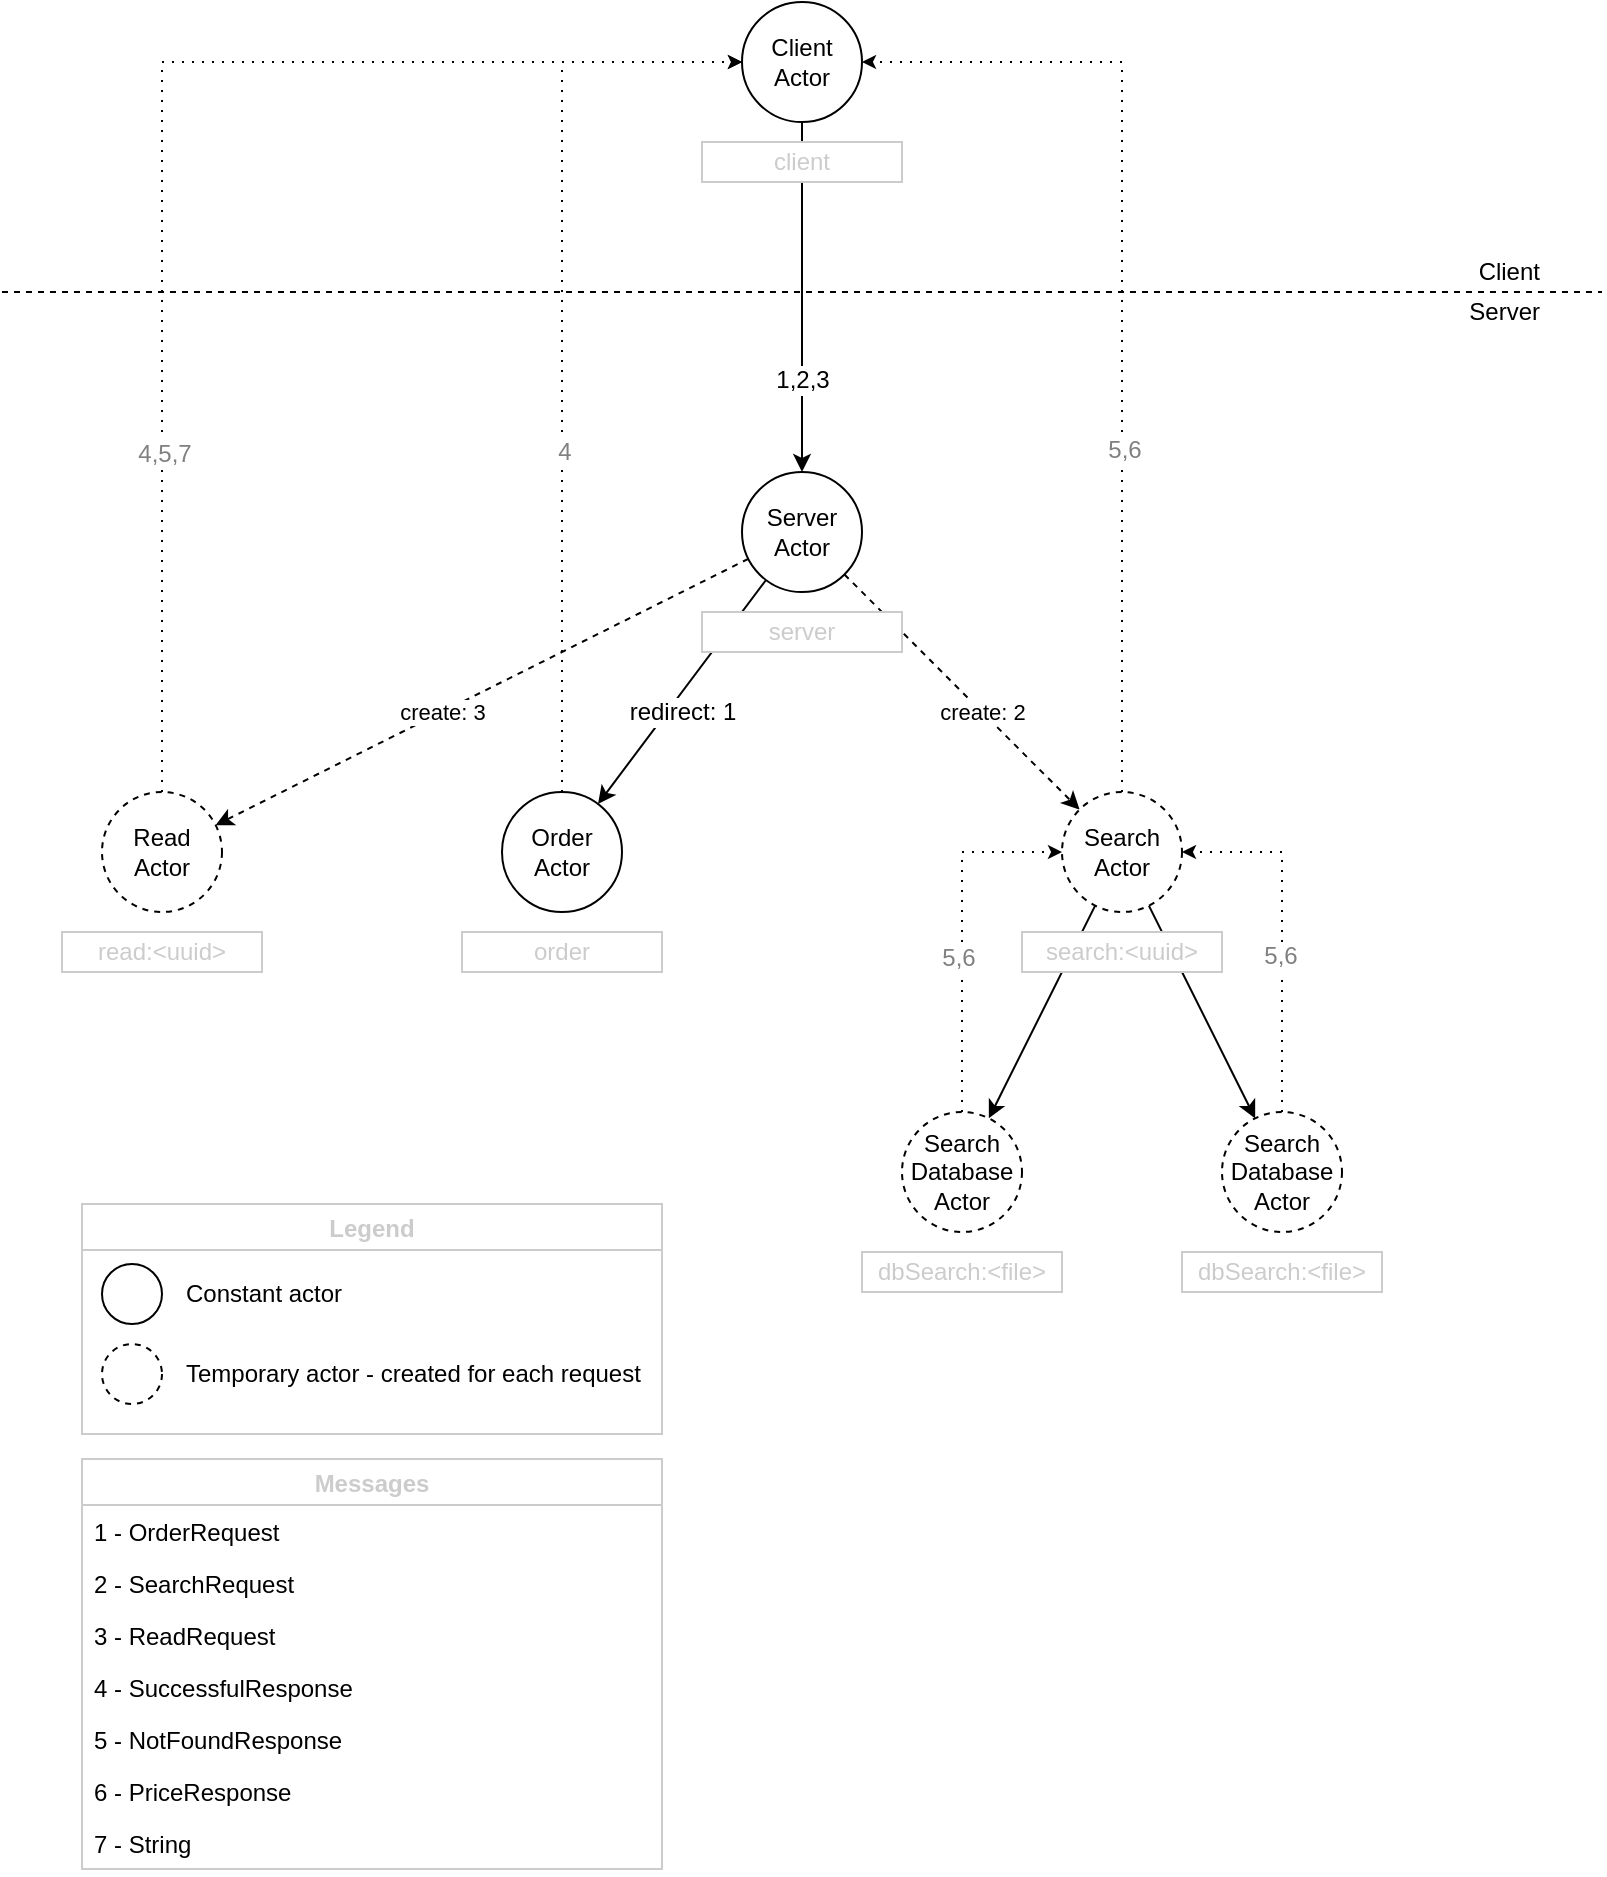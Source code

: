<mxfile version="10.6.7" type="device"><diagram id="Sdoevezlgo61s0EApjvM" name="Page-1"><mxGraphModel dx="1790" dy="912" grid="1" gridSize="10" guides="1" tooltips="1" connect="1" arrows="1" fold="1" page="1" pageScale="1" pageWidth="827" pageHeight="1169" math="0" shadow="0"><root><mxCell id="0"/><mxCell id="1" parent="0"/><mxCell id="-YrozVM-Otl0pHESIlX9-3" style="rounded=0;orthogonalLoop=1;jettySize=auto;html=1;endArrow=classic;endFill=1;" edge="1" parent="1" source="-YrozVM-Otl0pHESIlX9-1" target="-YrozVM-Otl0pHESIlX9-2"><mxGeometry relative="1" as="geometry"/></mxCell><mxCell id="-YrozVM-Otl0pHESIlX9-55" value="redirect: 1" style="text;html=1;resizable=0;points=[];align=center;verticalAlign=middle;labelBackgroundColor=#ffffff;fontColor=#000000;" vertex="1" connectable="0" parent="-YrozVM-Otl0pHESIlX9-3"><mxGeometry x="0.213" relative="1" as="geometry"><mxPoint x="9" y="-2" as="offset"/></mxGeometry></mxCell><mxCell id="-YrozVM-Otl0pHESIlX9-10" value="create: 2" style="rounded=0;orthogonalLoop=1;jettySize=auto;html=1;endArrow=classic;endFill=1;dashed=1;" edge="1" parent="1" source="-YrozVM-Otl0pHESIlX9-1" target="-YrozVM-Otl0pHESIlX9-4"><mxGeometry x="0.17" relative="1" as="geometry"><mxPoint as="offset"/></mxGeometry></mxCell><mxCell id="-YrozVM-Otl0pHESIlX9-12" value="create: 3" style="edgeStyle=none;rounded=0;orthogonalLoop=1;jettySize=auto;html=1;endArrow=classic;endFill=1;dashed=1;" edge="1" parent="1" source="-YrozVM-Otl0pHESIlX9-1" target="-YrozVM-Otl0pHESIlX9-11"><mxGeometry x="0.15" relative="1" as="geometry"><mxPoint as="offset"/></mxGeometry></mxCell><mxCell id="-YrozVM-Otl0pHESIlX9-1" value="Server&lt;br&gt;Actor&lt;br&gt;" style="ellipse;whiteSpace=wrap;html=1;aspect=fixed;" vertex="1" parent="1"><mxGeometry x="370" y="290" width="60" height="60" as="geometry"/></mxCell><mxCell id="-YrozVM-Otl0pHESIlX9-63" style="rounded=0;orthogonalLoop=1;jettySize=auto;html=1;dashed=1;dashPattern=1 4;startSize=4;endFill=1;endSize=4;edgeStyle=orthogonalEdgeStyle;" edge="1" parent="1" source="-YrozVM-Otl0pHESIlX9-2" target="-YrozVM-Otl0pHESIlX9-33"><mxGeometry relative="1" as="geometry"><Array as="points"><mxPoint x="280" y="85"/></Array></mxGeometry></mxCell><mxCell id="-YrozVM-Otl0pHESIlX9-64" value="4" style="text;html=1;resizable=0;points=[];align=center;verticalAlign=middle;labelBackgroundColor=#ffffff;fontColor=#808080;" vertex="1" connectable="0" parent="-YrozVM-Otl0pHESIlX9-63"><mxGeometry x="-0.11" y="1" relative="1" as="geometry"><mxPoint x="1.5" y="32.5" as="offset"/></mxGeometry></mxCell><mxCell id="-YrozVM-Otl0pHESIlX9-2" value="Order&lt;br&gt;Actor&lt;br&gt;" style="ellipse;whiteSpace=wrap;html=1;aspect=fixed;" vertex="1" parent="1"><mxGeometry x="250" y="450" width="60" height="60" as="geometry"/></mxCell><mxCell id="-YrozVM-Otl0pHESIlX9-15" style="edgeStyle=none;rounded=0;orthogonalLoop=1;jettySize=auto;html=1;endArrow=classic;endFill=1;" edge="1" parent="1" source="-YrozVM-Otl0pHESIlX9-4" target="-YrozVM-Otl0pHESIlX9-14"><mxGeometry relative="1" as="geometry"/></mxCell><mxCell id="-YrozVM-Otl0pHESIlX9-16" style="edgeStyle=none;rounded=0;orthogonalLoop=1;jettySize=auto;html=1;endArrow=classic;endFill=1;" edge="1" parent="1" source="-YrozVM-Otl0pHESIlX9-4" target="-YrozVM-Otl0pHESIlX9-13"><mxGeometry relative="1" as="geometry"/></mxCell><mxCell id="-YrozVM-Otl0pHESIlX9-57" style="edgeStyle=orthogonalEdgeStyle;rounded=0;orthogonalLoop=1;jettySize=auto;html=1;dashed=1;dashPattern=1 4;startSize=4;endFill=1;endSize=4;" edge="1" parent="1" source="-YrozVM-Otl0pHESIlX9-4" target="-YrozVM-Otl0pHESIlX9-33"><mxGeometry relative="1" as="geometry"><Array as="points"><mxPoint x="560" y="85"/></Array></mxGeometry></mxCell><mxCell id="-YrozVM-Otl0pHESIlX9-59" value="5,6" style="text;html=1;resizable=0;points=[];align=center;verticalAlign=middle;labelBackgroundColor=#ffffff;fontColor=#808080;" vertex="1" connectable="0" parent="-YrozVM-Otl0pHESIlX9-57"><mxGeometry x="-0.108" y="1" relative="1" as="geometry"><mxPoint x="1.5" y="50" as="offset"/></mxGeometry></mxCell><mxCell id="-YrozVM-Otl0pHESIlX9-4" value="Search&lt;br&gt;Actor&lt;br&gt;" style="ellipse;whiteSpace=wrap;html=1;aspect=fixed;dashed=1;" vertex="1" parent="1"><mxGeometry x="530" y="450" width="60" height="60" as="geometry"/></mxCell><mxCell id="-YrozVM-Otl0pHESIlX9-56" style="edgeStyle=orthogonalEdgeStyle;rounded=0;orthogonalLoop=1;jettySize=auto;html=1;endArrow=classic;endFill=1;fontColor=#000000;dashed=1;dashPattern=1 4;startSize=4;endSize=4;" edge="1" parent="1" source="-YrozVM-Otl0pHESIlX9-11" target="-YrozVM-Otl0pHESIlX9-33"><mxGeometry relative="1" as="geometry"><Array as="points"><mxPoint x="80" y="85"/></Array></mxGeometry></mxCell><mxCell id="-YrozVM-Otl0pHESIlX9-61" value="4,5,7" style="text;html=1;resizable=0;points=[];align=center;verticalAlign=middle;labelBackgroundColor=#ffffff;fontColor=#808080;" vertex="1" connectable="0" parent="-YrozVM-Otl0pHESIlX9-56"><mxGeometry x="-0.096" y="-1" relative="1" as="geometry"><mxPoint x="-0.5" y="126.5" as="offset"/></mxGeometry></mxCell><mxCell id="-YrozVM-Otl0pHESIlX9-11" value="Read&lt;br&gt;Actor&lt;br&gt;" style="ellipse;whiteSpace=wrap;html=1;aspect=fixed;dashed=1;" vertex="1" parent="1"><mxGeometry x="50" y="450" width="60" height="60" as="geometry"/></mxCell><mxCell id="-YrozVM-Otl0pHESIlX9-66" style="edgeStyle=orthogonalEdgeStyle;rounded=0;orthogonalLoop=1;jettySize=auto;html=1;exitX=0.5;exitY=0;exitDx=0;exitDy=0;dashed=1;endFill=1;fontColor=#000000;entryX=0;entryY=0.5;entryDx=0;entryDy=0;dashPattern=1 4;endSize=4;startSize=4;" edge="1" parent="1" source="-YrozVM-Otl0pHESIlX9-13" target="-YrozVM-Otl0pHESIlX9-4"><mxGeometry relative="1" as="geometry"/></mxCell><mxCell id="-YrozVM-Otl0pHESIlX9-70" value="5,6" style="text;html=1;resizable=0;points=[];align=center;verticalAlign=middle;labelBackgroundColor=#ffffff;fontColor=#808080;" vertex="1" connectable="0" parent="-YrozVM-Otl0pHESIlX9-66"><mxGeometry x="-0.149" y="2" relative="1" as="geometry"><mxPoint y="-1" as="offset"/></mxGeometry></mxCell><mxCell id="-YrozVM-Otl0pHESIlX9-13" value="Search&lt;br&gt;Database&lt;br&gt;Actor&lt;br&gt;" style="ellipse;whiteSpace=wrap;html=1;aspect=fixed;dashed=1;" vertex="1" parent="1"><mxGeometry x="450" y="610" width="60" height="60" as="geometry"/></mxCell><mxCell id="-YrozVM-Otl0pHESIlX9-65" style="edgeStyle=orthogonalEdgeStyle;rounded=0;orthogonalLoop=1;jettySize=auto;html=1;exitX=0.5;exitY=0;exitDx=0;exitDy=0;dashed=1;endFill=1;fontColor=#000000;entryX=1;entryY=0.5;entryDx=0;entryDy=0;dashPattern=1 4;endSize=4;startSize=4;" edge="1" parent="1" source="-YrozVM-Otl0pHESIlX9-14" target="-YrozVM-Otl0pHESIlX9-4"><mxGeometry relative="1" as="geometry"><mxPoint x="580" y="490" as="targetPoint"/></mxGeometry></mxCell><mxCell id="-YrozVM-Otl0pHESIlX9-67" value="5,6" style="text;html=1;resizable=0;points=[];align=center;verticalAlign=middle;labelBackgroundColor=#ffffff;fontColor=#808080;" vertex="1" connectable="0" parent="-YrozVM-Otl0pHESIlX9-65"><mxGeometry x="-0.144" y="1" relative="1" as="geometry"><mxPoint y="-1" as="offset"/></mxGeometry></mxCell><mxCell id="-YrozVM-Otl0pHESIlX9-14" value="Search&lt;br&gt;Database&lt;br&gt;Actor&lt;br&gt;" style="ellipse;whiteSpace=wrap;html=1;aspect=fixed;dashed=1;" vertex="1" parent="1"><mxGeometry x="610" y="610" width="60" height="60" as="geometry"/></mxCell><mxCell id="-YrozVM-Otl0pHESIlX9-20" value="order" style="text;html=1;strokeColor=#CCCCCC;fillColor=#ffffff;align=center;verticalAlign=middle;whiteSpace=wrap;rounded=0;fontColor=#CCCCCC;" vertex="1" parent="1"><mxGeometry x="230" y="520" width="100" height="20" as="geometry"/></mxCell><mxCell id="-YrozVM-Otl0pHESIlX9-21" value="server" style="text;html=1;strokeColor=#CCCCCC;fillColor=#ffffff;align=center;verticalAlign=middle;whiteSpace=wrap;rounded=0;fontColor=#CCCCCC;" vertex="1" parent="1"><mxGeometry x="350" y="360" width="100" height="20" as="geometry"/></mxCell><mxCell id="-YrozVM-Otl0pHESIlX9-22" value="read:&amp;lt;uuid&amp;gt;" style="text;html=1;strokeColor=#CCCCCC;fillColor=#ffffff;align=center;verticalAlign=middle;whiteSpace=wrap;rounded=0;fontColor=#CCCCCC;" vertex="1" parent="1"><mxGeometry x="30" y="520" width="100" height="20" as="geometry"/></mxCell><mxCell id="-YrozVM-Otl0pHESIlX9-23" value="search:&amp;lt;uuid&amp;gt;" style="text;html=1;strokeColor=#CCCCCC;fillColor=#ffffff;align=center;verticalAlign=middle;whiteSpace=wrap;rounded=0;fontColor=#CCCCCC;" vertex="1" parent="1"><mxGeometry x="510" y="520" width="100" height="20" as="geometry"/></mxCell><mxCell id="-YrozVM-Otl0pHESIlX9-24" value="dbSearch:&amp;lt;file&amp;gt;" style="text;html=1;strokeColor=#CCCCCC;fillColor=#ffffff;align=center;verticalAlign=middle;whiteSpace=wrap;rounded=0;fontColor=#CCCCCC;" vertex="1" parent="1"><mxGeometry x="430" y="680" width="100" height="20" as="geometry"/></mxCell><mxCell id="-YrozVM-Otl0pHESIlX9-25" value="dbSearch:&amp;lt;file&amp;gt;" style="text;html=1;strokeColor=#CCCCCC;fillColor=#ffffff;align=center;verticalAlign=middle;whiteSpace=wrap;rounded=0;fontColor=#CCCCCC;" vertex="1" parent="1"><mxGeometry x="590" y="680" width="100" height="20" as="geometry"/></mxCell><mxCell id="-YrozVM-Otl0pHESIlX9-28" value="Legend" style="swimlane;strokeColor=#CCCCCC;fillColor=#ffffff;fontColor=#CCCCCC;labelBackgroundColor=none;swimlaneFillColor=#ffffff;" vertex="1" parent="1"><mxGeometry x="40" y="656" width="290" height="115" as="geometry"/></mxCell><mxCell id="-YrozVM-Otl0pHESIlX9-27" value="" style="ellipse;whiteSpace=wrap;html=1;aspect=fixed;" vertex="1" parent="-YrozVM-Otl0pHESIlX9-28"><mxGeometry x="10" y="30" width="30" height="30" as="geometry"/></mxCell><mxCell id="-YrozVM-Otl0pHESIlX9-31" value="Constant actor" style="text;html=1;strokeColor=none;fillColor=none;align=left;verticalAlign=middle;whiteSpace=wrap;rounded=0;dashed=1;labelBackgroundColor=none;fontColor=#000000;" vertex="1" parent="-YrozVM-Otl0pHESIlX9-28"><mxGeometry x="50" y="35" width="110" height="20" as="geometry"/></mxCell><mxCell id="-YrozVM-Otl0pHESIlX9-32" value="Temporary actor - created for each request" style="text;html=1;strokeColor=none;fillColor=none;align=left;verticalAlign=middle;whiteSpace=wrap;rounded=0;dashed=1;labelBackgroundColor=none;fontColor=#000000;" vertex="1" parent="-YrozVM-Otl0pHESIlX9-28"><mxGeometry x="50" y="75" width="230" height="20" as="geometry"/></mxCell><mxCell id="-YrozVM-Otl0pHESIlX9-29" value="" style="ellipse;whiteSpace=wrap;html=1;aspect=fixed;dashed=1;" vertex="1" parent="-YrozVM-Otl0pHESIlX9-28"><mxGeometry x="10" y="70" width="30" height="30" as="geometry"/></mxCell><mxCell id="-YrozVM-Otl0pHESIlX9-34" style="edgeStyle=none;rounded=0;orthogonalLoop=1;jettySize=auto;html=1;exitX=0.5;exitY=1;exitDx=0;exitDy=0;entryX=0.5;entryY=0;entryDx=0;entryDy=0;endArrow=classic;endFill=1;fontColor=#000000;endWidth=7.256;" edge="1" parent="1" source="-YrozVM-Otl0pHESIlX9-33" target="-YrozVM-Otl0pHESIlX9-1"><mxGeometry relative="1" as="geometry"/></mxCell><mxCell id="-YrozVM-Otl0pHESIlX9-58" value="1,2,3" style="text;html=1;resizable=0;points=[];align=center;verticalAlign=middle;labelBackgroundColor=#ffffff;fontColor=#000000;" vertex="1" connectable="0" parent="-YrozVM-Otl0pHESIlX9-34"><mxGeometry x="0.386" relative="1" as="geometry"><mxPoint y="7.5" as="offset"/></mxGeometry></mxCell><mxCell id="-YrozVM-Otl0pHESIlX9-33" value="Client&lt;br&gt;Actor&lt;br&gt;" style="ellipse;whiteSpace=wrap;html=1;aspect=fixed;" vertex="1" parent="1"><mxGeometry x="370" y="55" width="60" height="60" as="geometry"/></mxCell><mxCell id="-YrozVM-Otl0pHESIlX9-35" value="client" style="text;html=1;strokeColor=#CCCCCC;fillColor=#ffffff;align=center;verticalAlign=middle;whiteSpace=wrap;rounded=0;fontColor=#CCCCCC;" vertex="1" parent="1"><mxGeometry x="350" y="125" width="100" height="20" as="geometry"/></mxCell><mxCell id="-YrozVM-Otl0pHESIlX9-39" value="" style="endArrow=none;dashed=1;html=1;fontColor=#000000;" edge="1" parent="1"><mxGeometry width="50" height="50" relative="1" as="geometry"><mxPoint y="200" as="sourcePoint"/><mxPoint x="800" y="200" as="targetPoint"/></mxGeometry></mxCell><mxCell id="-YrozVM-Otl0pHESIlX9-40" value="Client" style="text;html=1;resizable=0;points=[];autosize=1;align=right;verticalAlign=top;spacingTop=-4;fontColor=#000000;" vertex="1" parent="1"><mxGeometry x="720" y="180" width="50" height="20" as="geometry"/></mxCell><mxCell id="-YrozVM-Otl0pHESIlX9-41" value="Server" style="text;html=1;resizable=0;points=[];autosize=1;align=right;verticalAlign=top;spacingTop=-4;fontColor=#000000;" vertex="1" parent="1"><mxGeometry x="720" y="200" width="50" height="20" as="geometry"/></mxCell><mxCell id="-YrozVM-Otl0pHESIlX9-46" value="Messages" style="swimlane;fontStyle=1;childLayout=stackLayout;horizontal=1;startSize=23;fillColor=#ffffff;horizontalStack=0;resizeParent=1;resizeParentMax=0;resizeLast=0;collapsible=1;marginBottom=0;labelBackgroundColor=none;strokeColor=#CCCCCC;fontColor=#CCCCCC;align=center;swimlaneFillColor=#ffffff;" vertex="1" parent="1"><mxGeometry x="40" y="783.5" width="290" height="205" as="geometry"/></mxCell><mxCell id="-YrozVM-Otl0pHESIlX9-47" value="1 - OrderRequest" style="text;strokeColor=none;fillColor=none;align=left;verticalAlign=top;spacingLeft=4;spacingRight=4;overflow=hidden;rotatable=0;points=[[0,0.5],[1,0.5]];portConstraint=eastwest;" vertex="1" parent="-YrozVM-Otl0pHESIlX9-46"><mxGeometry y="23" width="290" height="26" as="geometry"/></mxCell><mxCell id="-YrozVM-Otl0pHESIlX9-48" value="2 - SearchRequest" style="text;strokeColor=none;fillColor=none;align=left;verticalAlign=top;spacingLeft=4;spacingRight=4;overflow=hidden;rotatable=0;points=[[0,0.5],[1,0.5]];portConstraint=eastwest;" vertex="1" parent="-YrozVM-Otl0pHESIlX9-46"><mxGeometry y="49" width="290" height="26" as="geometry"/></mxCell><mxCell id="-YrozVM-Otl0pHESIlX9-49" value="3 - ReadRequest&#10;" style="text;strokeColor=none;fillColor=none;align=left;verticalAlign=top;spacingLeft=4;spacingRight=4;overflow=hidden;rotatable=0;points=[[0,0.5],[1,0.5]];portConstraint=eastwest;" vertex="1" parent="-YrozVM-Otl0pHESIlX9-46"><mxGeometry y="75" width="290" height="26" as="geometry"/></mxCell><mxCell id="-YrozVM-Otl0pHESIlX9-50" value="4 - SuccessfulResponse&#10;" style="text;strokeColor=none;fillColor=none;align=left;verticalAlign=top;spacingLeft=4;spacingRight=4;overflow=hidden;rotatable=0;points=[[0,0.5],[1,0.5]];portConstraint=eastwest;" vertex="1" parent="-YrozVM-Otl0pHESIlX9-46"><mxGeometry y="101" width="290" height="26" as="geometry"/></mxCell><mxCell id="-YrozVM-Otl0pHESIlX9-51" value="5 - NotFoundResponse&#10;" style="text;strokeColor=none;fillColor=none;align=left;verticalAlign=top;spacingLeft=4;spacingRight=4;overflow=hidden;rotatable=0;points=[[0,0.5],[1,0.5]];portConstraint=eastwest;" vertex="1" parent="-YrozVM-Otl0pHESIlX9-46"><mxGeometry y="127" width="290" height="26" as="geometry"/></mxCell><mxCell id="-YrozVM-Otl0pHESIlX9-52" value="6 - PriceResponse&#10;" style="text;strokeColor=none;fillColor=none;align=left;verticalAlign=top;spacingLeft=4;spacingRight=4;overflow=hidden;rotatable=0;points=[[0,0.5],[1,0.5]];portConstraint=eastwest;" vertex="1" parent="-YrozVM-Otl0pHESIlX9-46"><mxGeometry y="153" width="290" height="26" as="geometry"/></mxCell><mxCell id="-YrozVM-Otl0pHESIlX9-60" value="7 - String&#10;" style="text;strokeColor=none;fillColor=none;align=left;verticalAlign=top;spacingLeft=4;spacingRight=4;overflow=hidden;rotatable=0;points=[[0,0.5],[1,0.5]];portConstraint=eastwest;" vertex="1" parent="-YrozVM-Otl0pHESIlX9-46"><mxGeometry y="179" width="290" height="26" as="geometry"/></mxCell></root></mxGraphModel></diagram></mxfile>